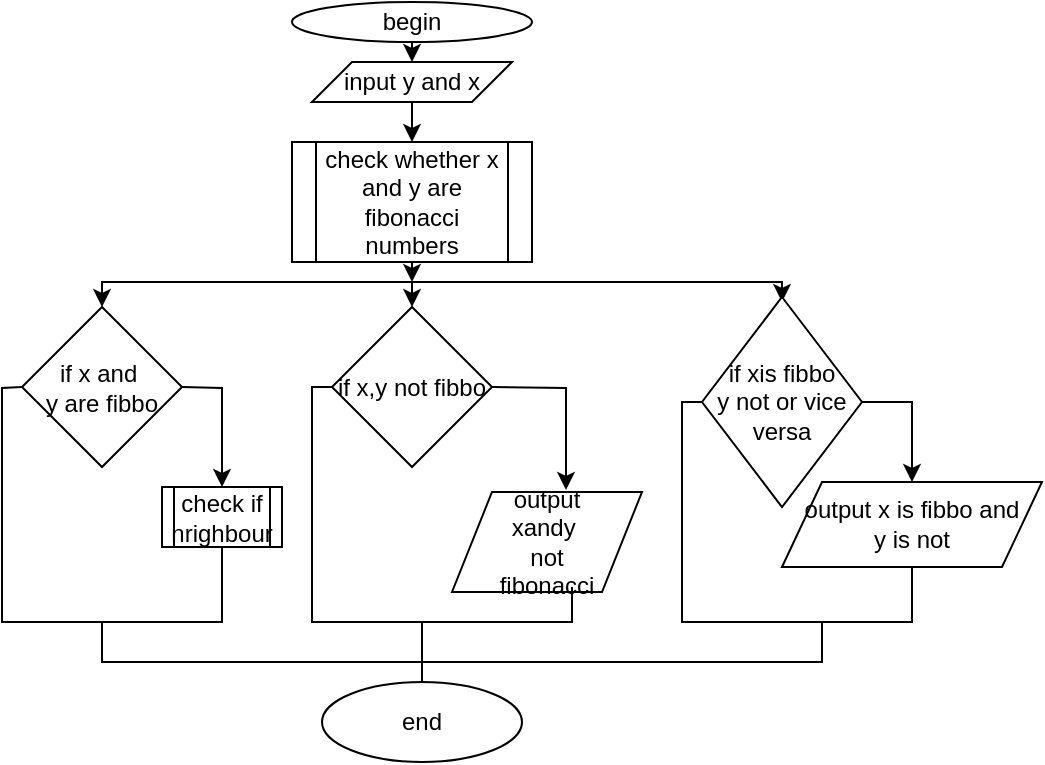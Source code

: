 <mxfile version="21.1.2" type="device">
  <diagram name="Page-1" id="2QlDV3mX__z3Gz6JU3-s">
    <mxGraphModel dx="498" dy="516" grid="1" gridSize="10" guides="1" tooltips="1" connect="1" arrows="1" fold="1" page="1" pageScale="1" pageWidth="1200" pageHeight="1600" math="0" shadow="0">
      <root>
        <mxCell id="0" />
        <mxCell id="1" parent="0" />
        <mxCell id="HtVzoWKTyRuRvDFnU5wd-1" value="begin" style="ellipse;whiteSpace=wrap;html=1;" vertex="1" parent="1">
          <mxGeometry x="285" y="10" width="120" height="20" as="geometry" />
        </mxCell>
        <mxCell id="HtVzoWKTyRuRvDFnU5wd-2" value="input y and x" style="shape=parallelogram;perimeter=parallelogramPerimeter;whiteSpace=wrap;html=1;fixedSize=1;" vertex="1" parent="1">
          <mxGeometry x="295" y="40" width="100" height="20" as="geometry" />
        </mxCell>
        <mxCell id="HtVzoWKTyRuRvDFnU5wd-3" value="" style="endArrow=classic;html=1;rounded=0;exitX=0.5;exitY=1;exitDx=0;exitDy=0;entryX=0.5;entryY=0;entryDx=0;entryDy=0;" edge="1" parent="1" source="HtVzoWKTyRuRvDFnU5wd-1" target="HtVzoWKTyRuRvDFnU5wd-2">
          <mxGeometry width="50" height="50" relative="1" as="geometry">
            <mxPoint x="185" y="190" as="sourcePoint" />
            <mxPoint x="345" y="40" as="targetPoint" />
          </mxGeometry>
        </mxCell>
        <mxCell id="HtVzoWKTyRuRvDFnU5wd-4" value="" style="endArrow=classic;html=1;rounded=0;entryX=0.5;entryY=0;entryDx=0;entryDy=0;" edge="1" parent="1" target="HtVzoWKTyRuRvDFnU5wd-12">
          <mxGeometry width="50" height="50" relative="1" as="geometry">
            <mxPoint x="345" y="150" as="sourcePoint" />
            <mxPoint x="415" y="170" as="targetPoint" />
          </mxGeometry>
        </mxCell>
        <mxCell id="HtVzoWKTyRuRvDFnU5wd-5" value="" style="endArrow=classic;startArrow=classic;html=1;rounded=0;entryX=0.5;entryY=0;entryDx=0;entryDy=0;exitX=0.5;exitY=0;exitDx=0;exitDy=0;" edge="1" parent="1" source="HtVzoWKTyRuRvDFnU5wd-17">
          <mxGeometry width="50" height="50" relative="1" as="geometry">
            <mxPoint x="140" y="170" as="sourcePoint" />
            <mxPoint x="530" y="160" as="targetPoint" />
            <Array as="points">
              <mxPoint x="190" y="150" />
              <mxPoint x="410" y="150" />
              <mxPoint x="530" y="150" />
            </Array>
          </mxGeometry>
        </mxCell>
        <mxCell id="HtVzoWKTyRuRvDFnU5wd-7" value="" style="endArrow=classic;html=1;rounded=0;exitX=1;exitY=0.5;exitDx=0;exitDy=0;entryX=0.5;entryY=0;entryDx=0;entryDy=0;" edge="1" parent="1" source="HtVzoWKTyRuRvDFnU5wd-17" target="HtVzoWKTyRuRvDFnU5wd-9">
          <mxGeometry width="50" height="50" relative="1" as="geometry">
            <mxPoint x="160" y="270" as="sourcePoint" />
            <mxPoint x="200" y="250" as="targetPoint" />
            <Array as="points">
              <mxPoint x="230" y="203" />
              <mxPoint x="250" y="203" />
            </Array>
          </mxGeometry>
        </mxCell>
        <mxCell id="HtVzoWKTyRuRvDFnU5wd-9" value="check if nrighbour" style="shape=process;whiteSpace=wrap;html=1;backgroundOutline=1;" vertex="1" parent="1">
          <mxGeometry x="220" y="252.5" width="60" height="30" as="geometry" />
        </mxCell>
        <mxCell id="HtVzoWKTyRuRvDFnU5wd-12" value="if x,y not fibbo" style="rhombus;whiteSpace=wrap;html=1;" vertex="1" parent="1">
          <mxGeometry x="305" y="162.5" width="80" height="80" as="geometry" />
        </mxCell>
        <mxCell id="HtVzoWKTyRuRvDFnU5wd-13" value="" style="endArrow=classic;html=1;rounded=0;entryX=0.5;entryY=0;entryDx=0;entryDy=0;" edge="1" parent="1" target="HtVzoWKTyRuRvDFnU5wd-12">
          <mxGeometry width="50" height="50" relative="1" as="geometry">
            <mxPoint x="345" y="162.5" as="sourcePoint" />
            <mxPoint x="255" y="182.5" as="targetPoint" />
          </mxGeometry>
        </mxCell>
        <mxCell id="HtVzoWKTyRuRvDFnU5wd-14" value="if xis fibbo&lt;br&gt;y not or vice versa" style="rhombus;whiteSpace=wrap;html=1;" vertex="1" parent="1">
          <mxGeometry x="490" y="157.5" width="80" height="105" as="geometry" />
        </mxCell>
        <mxCell id="HtVzoWKTyRuRvDFnU5wd-17" value="if x and&amp;nbsp;&lt;br&gt;y are fibbo" style="rhombus;whiteSpace=wrap;html=1;" vertex="1" parent="1">
          <mxGeometry x="150" y="162.5" width="80" height="80" as="geometry" />
        </mxCell>
        <mxCell id="HtVzoWKTyRuRvDFnU5wd-18" style="edgeStyle=orthogonalEdgeStyle;rounded=0;orthogonalLoop=1;jettySize=auto;html=1;exitX=0.5;exitY=1;exitDx=0;exitDy=0;" edge="1" parent="1" source="HtVzoWKTyRuRvDFnU5wd-9" target="HtVzoWKTyRuRvDFnU5wd-9">
          <mxGeometry relative="1" as="geometry" />
        </mxCell>
        <mxCell id="HtVzoWKTyRuRvDFnU5wd-19" value="" style="endArrow=classic;html=1;rounded=0;exitX=1;exitY=0.5;exitDx=0;exitDy=0;entryX=0.6;entryY=-0.02;entryDx=0;entryDy=0;entryPerimeter=0;" edge="1" parent="1" source="HtVzoWKTyRuRvDFnU5wd-12" target="HtVzoWKTyRuRvDFnU5wd-22">
          <mxGeometry width="50" height="50" relative="1" as="geometry">
            <mxPoint x="165" y="372.5" as="sourcePoint" />
            <mxPoint x="315" y="272.5" as="targetPoint" />
            <Array as="points">
              <mxPoint x="422" y="203" />
            </Array>
          </mxGeometry>
        </mxCell>
        <mxCell id="HtVzoWKTyRuRvDFnU5wd-22" value="output&lt;br&gt;xandy&amp;nbsp;&lt;br&gt;not&lt;br&gt;fibonacci" style="shape=parallelogram;perimeter=parallelogramPerimeter;whiteSpace=wrap;html=1;fixedSize=1;" vertex="1" parent="1">
          <mxGeometry x="365" y="255" width="95" height="50" as="geometry" />
        </mxCell>
        <mxCell id="HtVzoWKTyRuRvDFnU5wd-23" value="output x is fibbo and&lt;br&gt;y is not" style="shape=parallelogram;perimeter=parallelogramPerimeter;whiteSpace=wrap;html=1;fixedSize=1;" vertex="1" parent="1">
          <mxGeometry x="530" y="250" width="130" height="42.5" as="geometry" />
        </mxCell>
        <mxCell id="HtVzoWKTyRuRvDFnU5wd-25" value="" style="endArrow=classic;html=1;rounded=0;exitX=1;exitY=0.5;exitDx=0;exitDy=0;entryX=0.5;entryY=0;entryDx=0;entryDy=0;" edge="1" parent="1" source="HtVzoWKTyRuRvDFnU5wd-14" target="HtVzoWKTyRuRvDFnU5wd-23">
          <mxGeometry width="50" height="50" relative="1" as="geometry">
            <mxPoint x="610" y="190" as="sourcePoint" />
            <mxPoint x="660" y="140" as="targetPoint" />
            <Array as="points">
              <mxPoint x="595" y="210" />
            </Array>
          </mxGeometry>
        </mxCell>
        <mxCell id="HtVzoWKTyRuRvDFnU5wd-29" value="" style="endArrow=none;html=1;rounded=0;exitX=0;exitY=0.5;exitDx=0;exitDy=0;entryX=0.5;entryY=1;entryDx=0;entryDy=0;" edge="1" parent="1" source="HtVzoWKTyRuRvDFnU5wd-17" target="HtVzoWKTyRuRvDFnU5wd-9">
          <mxGeometry width="50" height="50" relative="1" as="geometry">
            <mxPoint x="160" y="420" as="sourcePoint" />
            <mxPoint x="210" y="370" as="targetPoint" />
            <Array as="points">
              <mxPoint x="140" y="203" />
              <mxPoint x="140" y="320" />
              <mxPoint x="250" y="320" />
            </Array>
          </mxGeometry>
        </mxCell>
        <mxCell id="HtVzoWKTyRuRvDFnU5wd-30" value="" style="endArrow=none;html=1;rounded=0;exitX=0;exitY=0.5;exitDx=0;exitDy=0;" edge="1" parent="1" source="HtVzoWKTyRuRvDFnU5wd-12">
          <mxGeometry width="50" height="50" relative="1" as="geometry">
            <mxPoint x="315" y="452.5" as="sourcePoint" />
            <mxPoint x="425" y="302.5" as="targetPoint" />
            <Array as="points">
              <mxPoint x="295" y="202.5" />
              <mxPoint x="295" y="320" />
              <mxPoint x="425" y="320" />
            </Array>
          </mxGeometry>
        </mxCell>
        <mxCell id="HtVzoWKTyRuRvDFnU5wd-32" value="" style="endArrow=none;html=1;rounded=0;entryX=0;entryY=0.5;entryDx=0;entryDy=0;exitX=0.5;exitY=1;exitDx=0;exitDy=0;" edge="1" parent="1" source="HtVzoWKTyRuRvDFnU5wd-23" target="HtVzoWKTyRuRvDFnU5wd-14">
          <mxGeometry width="50" height="50" relative="1" as="geometry">
            <mxPoint x="460" y="430" as="sourcePoint" />
            <mxPoint x="510" y="380" as="targetPoint" />
            <Array as="points">
              <mxPoint x="595" y="320" />
              <mxPoint x="480" y="320" />
              <mxPoint x="480" y="210" />
            </Array>
          </mxGeometry>
        </mxCell>
        <mxCell id="HtVzoWKTyRuRvDFnU5wd-33" value="" style="endArrow=none;html=1;rounded=0;" edge="1" parent="1">
          <mxGeometry width="50" height="50" relative="1" as="geometry">
            <mxPoint x="190" y="320" as="sourcePoint" />
            <mxPoint x="550" y="320" as="targetPoint" />
            <Array as="points">
              <mxPoint x="190" y="340" />
              <mxPoint x="550" y="340" />
            </Array>
          </mxGeometry>
        </mxCell>
        <mxCell id="HtVzoWKTyRuRvDFnU5wd-34" value="" style="endArrow=none;html=1;rounded=0;" edge="1" parent="1">
          <mxGeometry width="50" height="50" relative="1" as="geometry">
            <mxPoint x="350" y="320" as="sourcePoint" />
            <mxPoint x="350" y="340" as="targetPoint" />
          </mxGeometry>
        </mxCell>
        <mxCell id="HtVzoWKTyRuRvDFnU5wd-35" value="" style="endArrow=classic;html=1;rounded=0;" edge="1" parent="1">
          <mxGeometry width="50" height="50" relative="1" as="geometry">
            <mxPoint x="350" y="340" as="sourcePoint" />
            <mxPoint x="350" y="360" as="targetPoint" />
          </mxGeometry>
        </mxCell>
        <mxCell id="HtVzoWKTyRuRvDFnU5wd-36" value="end" style="ellipse;whiteSpace=wrap;html=1;" vertex="1" parent="1">
          <mxGeometry x="300" y="350" width="100" height="40" as="geometry" />
        </mxCell>
        <mxCell id="HtVzoWKTyRuRvDFnU5wd-37" value="" style="endArrow=classic;html=1;rounded=0;exitX=0.5;exitY=1;exitDx=0;exitDy=0;entryX=0.5;entryY=0;entryDx=0;entryDy=0;" edge="1" parent="1" source="HtVzoWKTyRuRvDFnU5wd-2" target="HtVzoWKTyRuRvDFnU5wd-38">
          <mxGeometry width="50" height="50" relative="1" as="geometry">
            <mxPoint x="250" y="140" as="sourcePoint" />
            <mxPoint x="220" y="40" as="targetPoint" />
          </mxGeometry>
        </mxCell>
        <mxCell id="HtVzoWKTyRuRvDFnU5wd-38" value="check whether x and y are fibonacci numbers" style="shape=process;whiteSpace=wrap;html=1;backgroundOutline=1;" vertex="1" parent="1">
          <mxGeometry x="285" y="80" width="120" height="60" as="geometry" />
        </mxCell>
        <mxCell id="HtVzoWKTyRuRvDFnU5wd-40" value="" style="endArrow=classic;html=1;rounded=0;exitX=0.5;exitY=1;exitDx=0;exitDy=0;" edge="1" parent="1" source="HtVzoWKTyRuRvDFnU5wd-38">
          <mxGeometry width="50" height="50" relative="1" as="geometry">
            <mxPoint x="160" y="120" as="sourcePoint" />
            <mxPoint x="345" y="150" as="targetPoint" />
          </mxGeometry>
        </mxCell>
      </root>
    </mxGraphModel>
  </diagram>
</mxfile>
